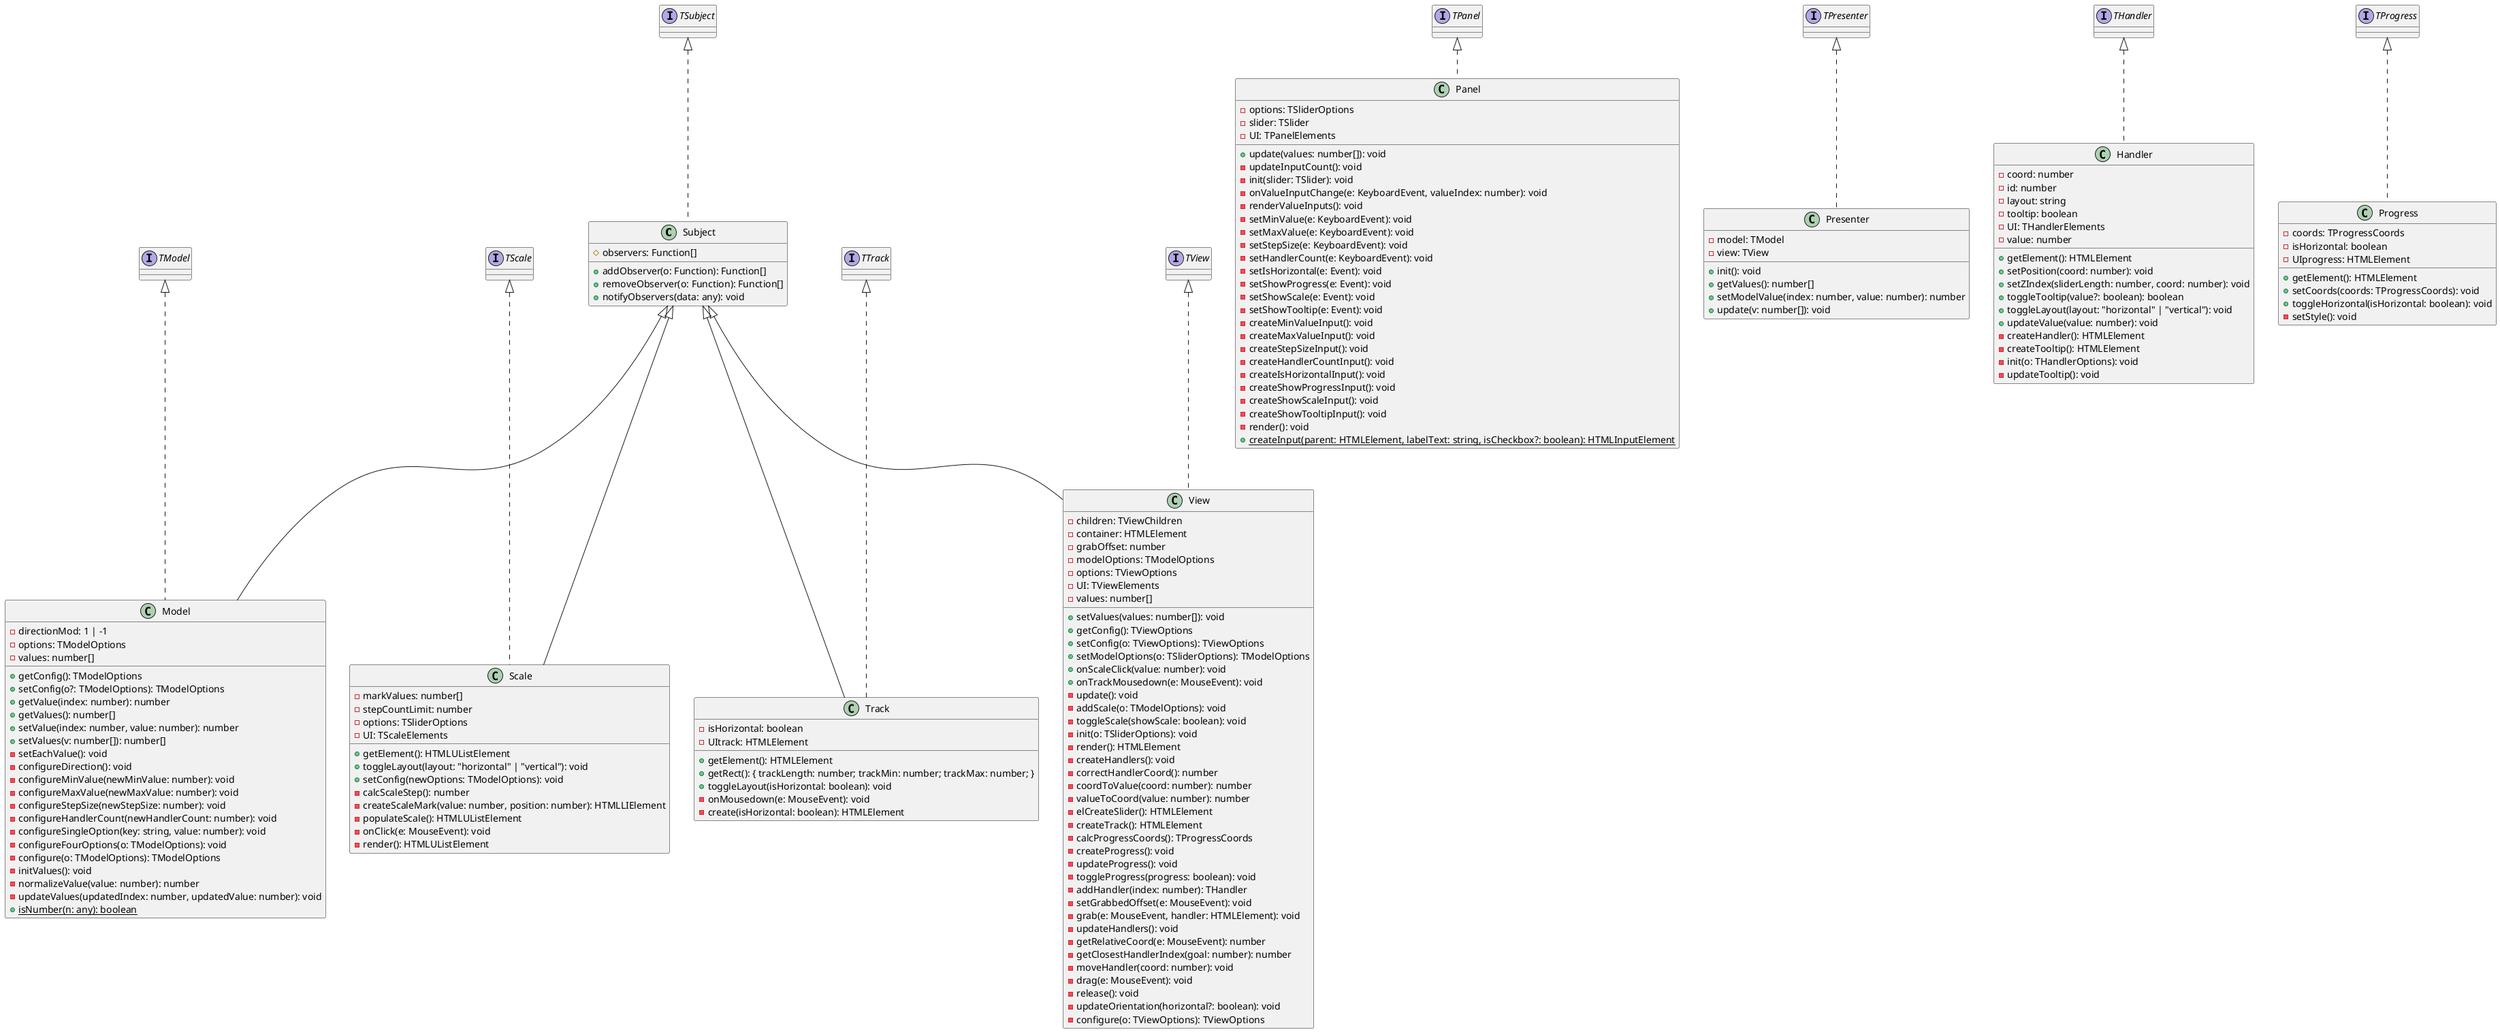 @startuml
class Subject implements TSubject {
    #observers: Function[]
    +addObserver(o: Function): Function[]
    +removeObserver(o: Function): Function[]
    +notifyObservers(data: any): void
}
class Model extends Subject implements TModel {
    -directionMod: 1 | -1
    -options: TModelOptions
    -values: number[]
    +getConfig(): TModelOptions
    +setConfig(o?: TModelOptions): TModelOptions
    +getValue(index: number): number
    +getValues(): number[]
    +setValue(index: number, value: number): number
    +setValues(v: number[]): number[]
    -setEachValue(): void
    -configureDirection(): void
    -configureMinValue(newMinValue: number): void
    -configureMaxValue(newMaxValue: number): void
    -configureStepSize(newStepSize: number): void
    -configureHandlerCount(newHandlerCount: number): void
    -configureSingleOption(key: string, value: number): void
    -configureFourOptions(o: TModelOptions): void
    -configure(o: TModelOptions): TModelOptions
    -initValues(): void
    -normalizeValue(value: number): number
    -updateValues(updatedIndex: number, updatedValue: number): void
    +{static} isNumber(n: any): boolean
}
class Panel implements TPanel {
    -options: TSliderOptions
    -slider: TSlider
    -UI: TPanelElements
    +update(values: number[]): void
    -updateInputCount(): void
    -init(slider: TSlider): void
    -onValueInputChange(e: KeyboardEvent, valueIndex: number): void
    -renderValueInputs(): void
    -setMinValue(e: KeyboardEvent): void
    -setMaxValue(e: KeyboardEvent): void
    -setStepSize(e: KeyboardEvent): void
    -setHandlerCount(e: KeyboardEvent): void
    -setIsHorizontal(e: Event): void
    -setShowProgress(e: Event): void
    -setShowScale(e: Event): void
    -setShowTooltip(e: Event): void
    -createMinValueInput(): void
    -createMaxValueInput(): void
    -createStepSizeInput(): void
    -createHandlerCountInput(): void
    -createIsHorizontalInput(): void
    -createShowProgressInput(): void
    -createShowScaleInput(): void
    -createShowTooltipInput(): void
    -render(): void
    +{static} createInput(parent: HTMLElement, labelText: string, isCheckbox?: boolean): HTMLInputElement
}
class Presenter implements TPresenter {
    -model: TModel
    -view: TView
    +init(): void
    +getValues(): number[]
    +setModelValue(index: number, value: number): number
    +update(v: number[]): void
}
class Handler implements THandler {
    -coord: number
    -id: number
    -layout: string
    -tooltip: boolean
    -UI: THandlerElements
    -value: number
    +getElement(): HTMLElement
    +setPosition(coord: number): void
    +setZIndex(sliderLength: number, coord: number): void
    +toggleTooltip(value?: boolean): boolean
    +toggleLayout(layout: "horizontal" | "vertical"): void
    +updateValue(value: number): void
    -createHandler(): HTMLElement
    -createTooltip(): HTMLElement
    -init(o: THandlerOptions): void
    -updateTooltip(): void
}
class Progress implements TProgress {
    -coords: TProgressCoords
    -isHorizontal: boolean
    -UIprogress: HTMLElement
    +getElement(): HTMLElement
    +setCoords(coords: TProgressCoords): void
    +toggleHorizontal(isHorizontal: boolean): void
    -setStyle(): void
}
class Scale extends Subject implements TScale {
    -markValues: number[]
    -stepCountLimit: number
    -options: TSliderOptions
    -UI: TScaleElements
    +getElement(): HTMLUListElement
    +toggleLayout(layout: "horizontal" | "vertical"): void
    +setConfig(newOptions: TModelOptions): void
    -calcScaleStep(): number
    -createScaleMark(value: number, position: number): HTMLLIElement
    -populateScale(): HTMLUListElement
    -onClick(e: MouseEvent): void
    -render(): HTMLUListElement
}
class Track extends Subject implements TTrack {
    -isHorizontal: boolean
    -UItrack: HTMLElement
    +getElement(): HTMLElement
    +getRect(): { trackLength: number; trackMin: number; trackMax: number; }
    +toggleLayout(isHorizontal: boolean): void
    -onMousedown(e: MouseEvent): void
    -create(isHorizontal: boolean): HTMLElement
}
class View extends Subject implements TView {
    -children: TViewChildren
    -container: HTMLElement
    -grabOffset: number
    -modelOptions: TModelOptions
    -options: TViewOptions
    -UI: TViewElements
    -values: number[]
    +setValues(values: number[]): void
    +getConfig(): TViewOptions
    +setConfig(o: TViewOptions): TViewOptions
    +setModelOptions(o: TSliderOptions): TModelOptions
    +onScaleClick(value: number): void
    +onTrackMousedown(e: MouseEvent): void
    -update(): void
    -addScale(o: TModelOptions): void
    -toggleScale(showScale: boolean): void
    -init(o: TSliderOptions): void
    -render(): HTMLElement
    -createHandlers(): void
    -correctHandlerCoord(): number
    -coordToValue(coord: number): number
    -valueToCoord(value: number): number
    -elCreateSlider(): HTMLElement
    -createTrack(): HTMLElement
    -calcProgressCoords(): TProgressCoords
    -createProgress(): void
    -updateProgress(): void
    -toggleProgress(progress: boolean): void
    -addHandler(index: number): THandler
    -setGrabbedOffset(e: MouseEvent): void
    -grab(e: MouseEvent, handler: HTMLElement): void
    -updateHandlers(): void
    -getRelativeCoord(e: MouseEvent): number
    -getClosestHandlerIndex(goal: number): number
    -moveHandler(coord: number): void
    -drag(e: MouseEvent): void
    -release(): void
    -updateOrientation(horizontal?: boolean): void
    -configure(o: TViewOptions): TViewOptions
}
@enduml